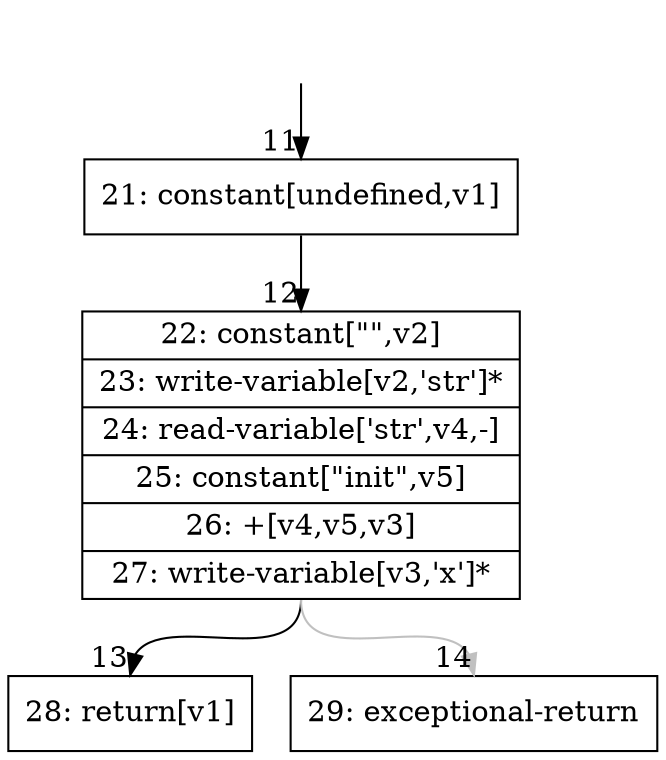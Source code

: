 digraph {
rankdir="TD"
BB_entry2[shape=none,label=""];
BB_entry2 -> BB11 [tailport=s, headport=n, headlabel="    11"]
BB11 [shape=record label="{21: constant[undefined,v1]}" ] 
BB11 -> BB12 [tailport=s, headport=n, headlabel="      12"]
BB12 [shape=record label="{22: constant[\"\",v2]|23: write-variable[v2,'str']*|24: read-variable['str',v4,-]|25: constant[\"init\",v5]|26: +[v4,v5,v3]|27: write-variable[v3,'x']*}" ] 
BB12 -> BB13 [tailport=s, headport=n, headlabel="      13"]
BB12 -> BB14 [tailport=s, headport=n, color=gray, headlabel="      14"]
BB13 [shape=record label="{28: return[v1]}" ] 
BB14 [shape=record label="{29: exceptional-return}" ] 
//#$~ 15
}

